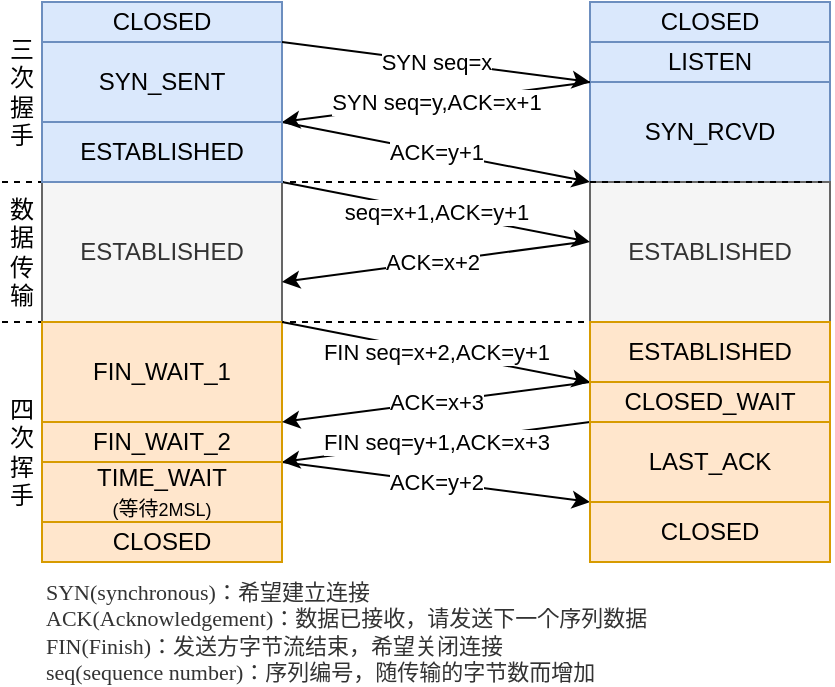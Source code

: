 <mxfile version="20.4.0" type="github">
  <diagram id="U4iVKpF0wCfnUkFfjQ_V" name="第 1 页">
    <mxGraphModel dx="823" dy="512" grid="1" gridSize="10" guides="1" tooltips="1" connect="1" arrows="1" fold="1" page="1" pageScale="1" pageWidth="827" pageHeight="1169" math="0" shadow="0">
      <root>
        <mxCell id="0" />
        <mxCell id="1" parent="0" />
        <mxCell id="OuIgDDW4kMaR_B51C9q3-1" value="CLOSED" style="rounded=0;whiteSpace=wrap;html=1;fillColor=#dae8fc;strokeColor=#6c8ebf;" vertex="1" parent="1">
          <mxGeometry x="140" y="160" width="120" height="20" as="geometry" />
        </mxCell>
        <mxCell id="OuIgDDW4kMaR_B51C9q3-2" value="SYN_SENT" style="rounded=0;whiteSpace=wrap;html=1;fillColor=#dae8fc;strokeColor=#6c8ebf;" vertex="1" parent="1">
          <mxGeometry x="140" y="180" width="120" height="40" as="geometry" />
        </mxCell>
        <mxCell id="OuIgDDW4kMaR_B51C9q3-3" value="CLOSED" style="rounded=0;whiteSpace=wrap;html=1;fillColor=#dae8fc;strokeColor=#6c8ebf;" vertex="1" parent="1">
          <mxGeometry x="414" y="160" width="120" height="20" as="geometry" />
        </mxCell>
        <mxCell id="OuIgDDW4kMaR_B51C9q3-4" value="LISTEN" style="rounded=0;whiteSpace=wrap;html=1;fillColor=#dae8fc;strokeColor=#6c8ebf;" vertex="1" parent="1">
          <mxGeometry x="414" y="180" width="120" height="20" as="geometry" />
        </mxCell>
        <mxCell id="OuIgDDW4kMaR_B51C9q3-5" value="SYN_RCVD" style="rounded=0;whiteSpace=wrap;html=1;fillColor=#dae8fc;strokeColor=#6c8ebf;" vertex="1" parent="1">
          <mxGeometry x="414" y="200" width="120" height="50" as="geometry" />
        </mxCell>
        <mxCell id="OuIgDDW4kMaR_B51C9q3-6" value="SYN seq=x" style="endArrow=classic;html=1;rounded=0;exitX=1;exitY=0;exitDx=0;exitDy=0;entryX=0;entryY=0;entryDx=0;entryDy=0;" edge="1" parent="1" source="OuIgDDW4kMaR_B51C9q3-2" target="OuIgDDW4kMaR_B51C9q3-5">
          <mxGeometry width="50" height="50" relative="1" as="geometry">
            <mxPoint x="330" y="200" as="sourcePoint" />
            <mxPoint x="410" y="220" as="targetPoint" />
          </mxGeometry>
        </mxCell>
        <mxCell id="OuIgDDW4kMaR_B51C9q3-9" value="SYN seq=y,ACK=x+1" style="endArrow=classic;html=1;rounded=0;entryX=1;entryY=1;entryDx=0;entryDy=0;exitX=0;exitY=0;exitDx=0;exitDy=0;" edge="1" parent="1" source="OuIgDDW4kMaR_B51C9q3-5" target="OuIgDDW4kMaR_B51C9q3-2">
          <mxGeometry width="50" height="50" relative="1" as="geometry">
            <mxPoint x="410" y="190" as="sourcePoint" />
            <mxPoint x="400" y="280" as="targetPoint" />
          </mxGeometry>
        </mxCell>
        <mxCell id="OuIgDDW4kMaR_B51C9q3-11" value="ACK=y+1" style="endArrow=classic;html=1;rounded=0;exitX=1;exitY=1;exitDx=0;exitDy=0;entryX=0;entryY=1;entryDx=0;entryDy=0;" edge="1" parent="1" source="OuIgDDW4kMaR_B51C9q3-2" target="OuIgDDW4kMaR_B51C9q3-5">
          <mxGeometry width="50" height="50" relative="1" as="geometry">
            <mxPoint x="290" y="300" as="sourcePoint" />
            <mxPoint x="340" y="250" as="targetPoint" />
          </mxGeometry>
        </mxCell>
        <mxCell id="OuIgDDW4kMaR_B51C9q3-12" value="ESTABLISHED" style="rounded=0;whiteSpace=wrap;html=1;fillColor=#f5f5f5;fontColor=#333333;strokeColor=#666666;" vertex="1" parent="1">
          <mxGeometry x="140" y="250" width="120" height="70" as="geometry" />
        </mxCell>
        <mxCell id="OuIgDDW4kMaR_B51C9q3-13" value="ESTABLISHED" style="rounded=0;whiteSpace=wrap;html=1;fillColor=#f5f5f5;fontColor=#333333;strokeColor=#666666;" vertex="1" parent="1">
          <mxGeometry x="414" y="250" width="120" height="70" as="geometry" />
        </mxCell>
        <mxCell id="OuIgDDW4kMaR_B51C9q3-16" value="seq=x+1,ACK=y+1" style="endArrow=classic;html=1;rounded=0;exitX=1;exitY=1;exitDx=0;exitDy=0;entryX=0;entryY=1;entryDx=0;entryDy=0;" edge="1" parent="1">
          <mxGeometry width="50" height="50" relative="1" as="geometry">
            <mxPoint x="260" y="250" as="sourcePoint" />
            <mxPoint x="414" y="280.0" as="targetPoint" />
          </mxGeometry>
        </mxCell>
        <mxCell id="OuIgDDW4kMaR_B51C9q3-17" value="ACK=x+2" style="endArrow=classic;html=1;rounded=0;" edge="1" parent="1">
          <mxGeometry width="50" height="50" relative="1" as="geometry">
            <mxPoint x="410" y="280" as="sourcePoint" />
            <mxPoint x="260" y="300" as="targetPoint" />
          </mxGeometry>
        </mxCell>
        <mxCell id="OuIgDDW4kMaR_B51C9q3-18" value="" style="endArrow=none;dashed=1;html=1;rounded=0;" edge="1" parent="1">
          <mxGeometry width="50" height="50" relative="1" as="geometry">
            <mxPoint x="120" y="250" as="sourcePoint" />
            <mxPoint x="530" y="250" as="targetPoint" />
          </mxGeometry>
        </mxCell>
        <mxCell id="OuIgDDW4kMaR_B51C9q3-20" value="ESTABLISHED" style="rounded=0;whiteSpace=wrap;html=1;fillColor=#dae8fc;strokeColor=#6c8ebf;" vertex="1" parent="1">
          <mxGeometry x="140" y="220" width="120" height="30" as="geometry" />
        </mxCell>
        <mxCell id="OuIgDDW4kMaR_B51C9q3-21" value="三次握手" style="text;html=1;strokeColor=none;fillColor=none;align=center;verticalAlign=middle;whiteSpace=wrap;rounded=0;" vertex="1" parent="1">
          <mxGeometry x="120" y="190" width="20" height="30" as="geometry" />
        </mxCell>
        <mxCell id="OuIgDDW4kMaR_B51C9q3-22" value="" style="endArrow=none;dashed=1;html=1;rounded=0;entryX=1;entryY=0;entryDx=0;entryDy=0;" edge="1" parent="1" target="OuIgDDW4kMaR_B51C9q3-26">
          <mxGeometry width="50" height="50" relative="1" as="geometry">
            <mxPoint x="120" y="320" as="sourcePoint" />
            <mxPoint x="550" y="320" as="targetPoint" />
          </mxGeometry>
        </mxCell>
        <mxCell id="OuIgDDW4kMaR_B51C9q3-23" value="数据传输" style="text;html=1;strokeColor=none;fillColor=none;align=center;verticalAlign=middle;whiteSpace=wrap;rounded=0;" vertex="1" parent="1">
          <mxGeometry x="120" y="270" width="20" height="30" as="geometry" />
        </mxCell>
        <mxCell id="OuIgDDW4kMaR_B51C9q3-24" value="FIN_WAIT_1" style="rounded=0;whiteSpace=wrap;html=1;fillColor=#ffe6cc;strokeColor=#d79b00;" vertex="1" parent="1">
          <mxGeometry x="140" y="320" width="120" height="50" as="geometry" />
        </mxCell>
        <mxCell id="OuIgDDW4kMaR_B51C9q3-25" value="FIN_WAIT_2" style="rounded=0;whiteSpace=wrap;html=1;fillColor=#ffe6cc;strokeColor=#d79b00;" vertex="1" parent="1">
          <mxGeometry x="140" y="370" width="120" height="20" as="geometry" />
        </mxCell>
        <mxCell id="OuIgDDW4kMaR_B51C9q3-26" value="ESTABLISHED" style="rounded=0;whiteSpace=wrap;html=1;fillColor=#ffe6cc;strokeColor=#d79b00;" vertex="1" parent="1">
          <mxGeometry x="414" y="320" width="120" height="30" as="geometry" />
        </mxCell>
        <mxCell id="OuIgDDW4kMaR_B51C9q3-27" value="FIN seq=x+2,ACK=y+1" style="endArrow=classic;html=1;rounded=0;entryX=0;entryY=1;entryDx=0;entryDy=0;" edge="1" parent="1" target="OuIgDDW4kMaR_B51C9q3-26">
          <mxGeometry width="50" height="50" relative="1" as="geometry">
            <mxPoint x="260" y="320" as="sourcePoint" />
            <mxPoint x="330" y="360" as="targetPoint" />
          </mxGeometry>
        </mxCell>
        <mxCell id="OuIgDDW4kMaR_B51C9q3-29" value="ACK=x+3" style="endArrow=classic;html=1;rounded=0;exitX=0;exitY=1;exitDx=0;exitDy=0;entryX=1;entryY=0;entryDx=0;entryDy=0;" edge="1" parent="1" source="OuIgDDW4kMaR_B51C9q3-26" target="OuIgDDW4kMaR_B51C9q3-25">
          <mxGeometry width="50" height="50" relative="1" as="geometry">
            <mxPoint x="360" y="420" as="sourcePoint" />
            <mxPoint x="410" y="370" as="targetPoint" />
          </mxGeometry>
        </mxCell>
        <mxCell id="OuIgDDW4kMaR_B51C9q3-30" value="CLOSED_WAIT" style="rounded=0;whiteSpace=wrap;html=1;fillColor=#ffe6cc;strokeColor=#d79b00;" vertex="1" parent="1">
          <mxGeometry x="414" y="350" width="120" height="20" as="geometry" />
        </mxCell>
        <mxCell id="OuIgDDW4kMaR_B51C9q3-33" value="&lt;span style=&quot;&quot;&gt;FIN seq=y+1,ACK=x+3&lt;/span&gt;" style="endArrow=classic;html=1;rounded=0;exitX=0;exitY=1;exitDx=0;exitDy=0;entryX=1;entryY=0;entryDx=0;entryDy=0;" edge="1" parent="1">
          <mxGeometry width="50" height="50" relative="1" as="geometry">
            <mxPoint x="414" y="370" as="sourcePoint" />
            <mxPoint x="260" y="390" as="targetPoint" />
          </mxGeometry>
        </mxCell>
        <mxCell id="OuIgDDW4kMaR_B51C9q3-34" value="LAST_ACK" style="rounded=0;whiteSpace=wrap;html=1;fillColor=#ffe6cc;strokeColor=#d79b00;" vertex="1" parent="1">
          <mxGeometry x="414" y="370" width="120" height="40" as="geometry" />
        </mxCell>
        <mxCell id="OuIgDDW4kMaR_B51C9q3-35" value="ACK=y+2" style="endArrow=classic;html=1;rounded=0;entryX=0;entryY=1;entryDx=0;entryDy=0;" edge="1" parent="1" target="OuIgDDW4kMaR_B51C9q3-34">
          <mxGeometry width="50" height="50" relative="1" as="geometry">
            <mxPoint x="260" y="390" as="sourcePoint" />
            <mxPoint x="340" y="400" as="targetPoint" />
          </mxGeometry>
        </mxCell>
        <mxCell id="OuIgDDW4kMaR_B51C9q3-36" value="TIME_WAIT&lt;br&gt;&lt;font style=&quot;font-size: 9px;&quot;&gt;(&lt;/font&gt;&lt;font size=&quot;1&quot; style=&quot;&quot;&gt;等待&lt;/font&gt;&lt;font style=&quot;font-size: 9px;&quot;&gt;2MSL)&lt;/font&gt;" style="rounded=0;whiteSpace=wrap;html=1;fillColor=#ffe6cc;strokeColor=#d79b00;" vertex="1" parent="1">
          <mxGeometry x="140" y="390" width="120" height="30" as="geometry" />
        </mxCell>
        <mxCell id="OuIgDDW4kMaR_B51C9q3-37" value="CLOSED" style="rounded=0;whiteSpace=wrap;html=1;fillColor=#ffe6cc;strokeColor=#d79b00;" vertex="1" parent="1">
          <mxGeometry x="140" y="420" width="120" height="20" as="geometry" />
        </mxCell>
        <mxCell id="OuIgDDW4kMaR_B51C9q3-38" value="CLOSED" style="rounded=0;whiteSpace=wrap;html=1;fillColor=#ffe6cc;strokeColor=#d79b00;" vertex="1" parent="1">
          <mxGeometry x="414" y="410" width="120" height="30" as="geometry" />
        </mxCell>
        <mxCell id="OuIgDDW4kMaR_B51C9q3-39" value="四次挥手" style="text;html=1;strokeColor=none;fillColor=none;align=center;verticalAlign=middle;whiteSpace=wrap;rounded=0;" vertex="1" parent="1">
          <mxGeometry x="120" y="370" width="20" height="30" as="geometry" />
        </mxCell>
        <mxCell id="OuIgDDW4kMaR_B51C9q3-40" value="&lt;span style=&quot;color: rgb(51, 51, 51); font-family: &amp;quot;Source Han Sans CN&amp;quot;; background-color: rgb(255, 255, 255); font-size: 11px;&quot;&gt;&lt;font style=&quot;font-size: 11px;&quot;&gt;SYN(synchronous)：希望建立连接&amp;nbsp;&lt;/font&gt;&lt;/span&gt;&lt;p style=&quot;box-sizing: border-box; margin: 0px; padding: 0px; color: rgb(51, 51, 51); font-family: &amp;quot;Source Han Sans CN&amp;quot;; background-color: rgb(255, 255, 255); font-size: 11px;&quot;&gt;&lt;font style=&quot;font-size: 11px;&quot;&gt;ACK(Acknowledgement)：数据已接收，请发送下一个序列数据&lt;/font&gt;&lt;/p&gt;&lt;p style=&quot;box-sizing: border-box; margin: 0px; padding: 0px; color: rgb(51, 51, 51); font-family: &amp;quot;Source Han Sans CN&amp;quot;; background-color: rgb(255, 255, 255); font-size: 11px;&quot;&gt;&lt;font style=&quot;font-size: 11px;&quot;&gt;FIN(Finish)：发送方字节流结束，希望关闭连接&lt;/font&gt;&lt;/p&gt;&lt;p style=&quot;box-sizing: border-box; margin: 0px; padding: 0px; color: rgb(51, 51, 51); font-family: &amp;quot;Source Han Sans CN&amp;quot;; background-color: rgb(255, 255, 255); font-size: 11px;&quot;&gt;&lt;font style=&quot;font-size: 11px;&quot;&gt;seq(sequence number)：序列编号，随传输的字节数而增加&lt;/font&gt;&lt;/p&gt;" style="text;html=1;strokeColor=none;fillColor=none;align=left;verticalAlign=middle;whiteSpace=wrap;rounded=0;fontSize=11;" vertex="1" parent="1">
          <mxGeometry x="140" y="460" width="370" height="30" as="geometry" />
        </mxCell>
      </root>
    </mxGraphModel>
  </diagram>
</mxfile>
